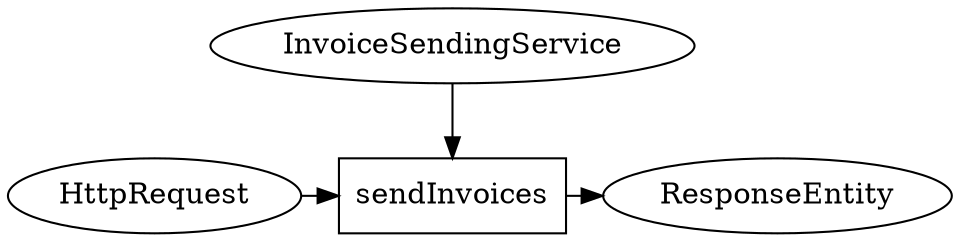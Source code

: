 digraph G {
  subgraph {
    subgraph {
      rankdir=LR
      sendInvoices [shape=box]
      HttpRequest -> sendInvoices -> ResponseEntity
      { rank = same; HttpRequest; sendInvoices; ResponseEntity }
    }
    subgraph {
      rankdir=LR
      InvoiceSendingService -> sendInvoices
    }
  }
}
